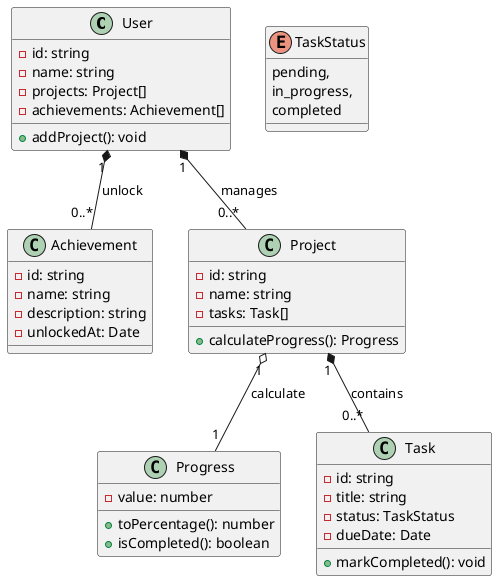 @startuml class-diagram

class User {
  - id: string
  - name: string
  - projects: Project[]
  - achievements: Achievement[]
  + addProject(): void
}

class Achievement {
  - id: string
  - name: string
  - description: string
  - unlockedAt: Date
}

class Project {
- id: string
- name: string
- tasks: Task[]
+ calculateProgress(): Progress
}

class Progress {
  - value: number
  + toPercentage(): number
  + isCompleted(): boolean
}

enum TaskStatus {
pending,
in_progress,
completed
}

class Task {
- id: string
- title: string
- status: TaskStatus
- dueDate: Date
+ markCompleted(): void
}

Project "1" *-- "0..*" Task: contains
User "1" *-- "0..*" Project: manages
User "1" *-- "0..*" Achievement: unlock
Project "1" o-- "1" Progress: calculate

@enduml